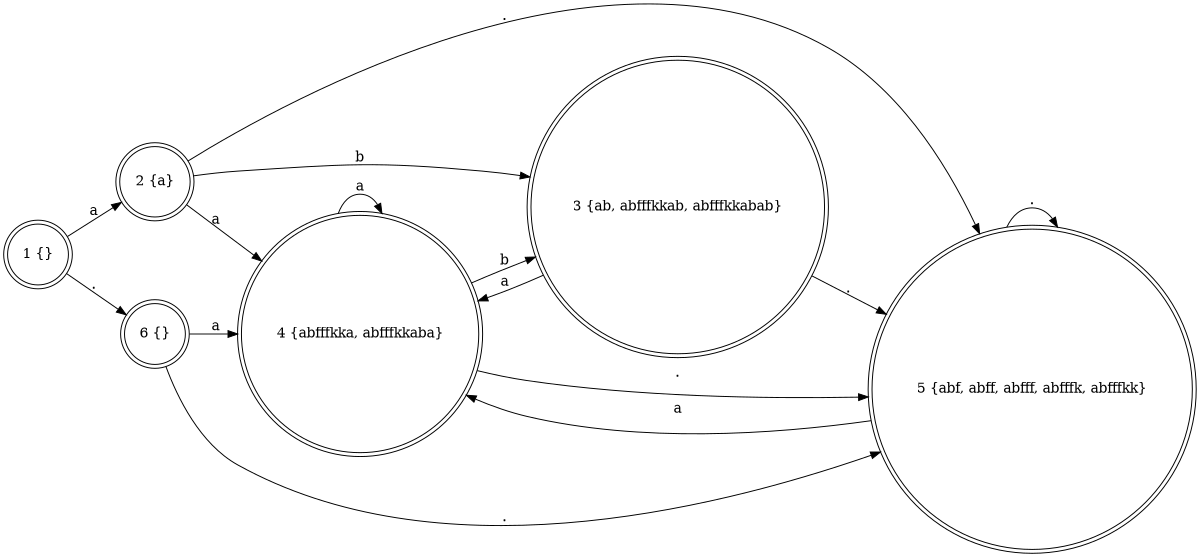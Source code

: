 digraph {
  rankdir=LR;
  size="8,5"
  node[shape=doublecircle,label=""]; 4 1 5 2 6 3;
  node[shape=circle,label=""];
  4[label="4 {abfffkka, abfffkkaba}"];
  1[label="1 {}"];
  5[label="5 {abf, abff, abfff, abfffk, abfffkk}"];
  2[label="2 {a}"];
  6[label="6 {}"];
  3[label="3 {ab, abfffkkab, abfffkkabab}"];
  4 -> 4[label="a"];
  4 -> 3[label="b"];
  4 -> 5[label="."];
  1 -> 2[label="a"];
  1 -> 6[label="."];
  5 -> 4[label="a"];
  5 -> 5[label="."];
  2 -> 4[label="a"];
  2 -> 3[label="b"];
  2 -> 5[label="."];
  6 -> 4[label="a"];
  6 -> 5[label="."];
  3 -> 4[label="a"];
  3 -> 5[label="."];
}